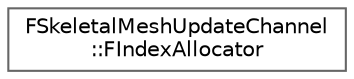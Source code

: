 digraph "Graphical Class Hierarchy"
{
 // INTERACTIVE_SVG=YES
 // LATEX_PDF_SIZE
  bgcolor="transparent";
  edge [fontname=Helvetica,fontsize=10,labelfontname=Helvetica,labelfontsize=10];
  node [fontname=Helvetica,fontsize=10,shape=box,height=0.2,width=0.4];
  rankdir="LR";
  Node0 [id="Node000000",label="FSkeletalMeshUpdateChannel\l::FIndexAllocator",height=0.2,width=0.4,color="grey40", fillcolor="white", style="filled",URL="$dd/d1d/structFSkeletalMeshUpdateChannel_1_1FIndexAllocator.html",tooltip=" "];
}
